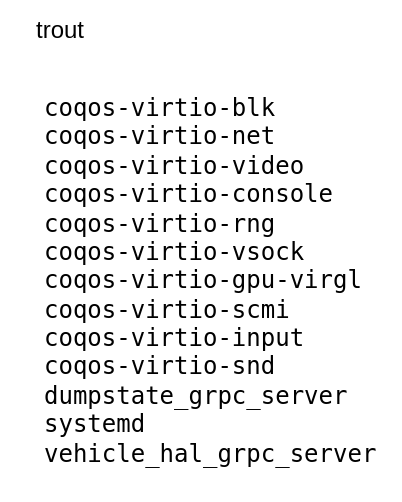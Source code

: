 <mxfile version="28.0.6">
  <diagram name="Page-1" id="TT2wAq0QS9aLsSIHf4fw">
    <mxGraphModel dx="1025" dy="419" grid="1" gridSize="10" guides="1" tooltips="1" connect="1" arrows="1" fold="1" page="1" pageScale="1" pageWidth="1169" pageHeight="827" math="0" shadow="0">
      <root>
        <mxCell id="0" />
        <mxCell id="1" parent="0" />
        <mxCell id="m7Iq-KHu5-Q3n_7qO7-3-1" value="trout" style="text;html=1;align=center;verticalAlign=middle;whiteSpace=wrap;rounded=0;" vertex="1" parent="1">
          <mxGeometry x="30" y="20" width="60" height="30" as="geometry" />
        </mxCell>
        <mxCell id="m7Iq-KHu5-Q3n_7qO7-3-2" value="&lt;div align=&quot;left&quot;&gt;&lt;pre dir=&quot;ltr&quot;&gt;coqos-virtio-blk&lt;br&gt;coqos-virtio-net&lt;br&gt;coqos-virtio-video&lt;br&gt;coqos-virtio-console&lt;br&gt;coqos-virtio-rng&lt;br&gt;coqos-virtio-vsock&lt;br&gt;coqos-virtio-gpu-virgl&lt;br&gt;coqos-virtio-scmi&lt;br&gt;coqos-virtio-input&lt;br&gt;coqos-virtio-snd&lt;br&gt;dumpstate_grpc_server&lt;br&gt;systemd&lt;br&gt;vehicle_hal_grpc_server&lt;/pre&gt;&lt;/div&gt;" style="text;html=1;align=left;verticalAlign=middle;resizable=0;points=[];autosize=1;strokeColor=none;fillColor=none;" vertex="1" parent="1">
          <mxGeometry x="50" y="50" width="180" height="220" as="geometry" />
        </mxCell>
      </root>
    </mxGraphModel>
  </diagram>
</mxfile>
